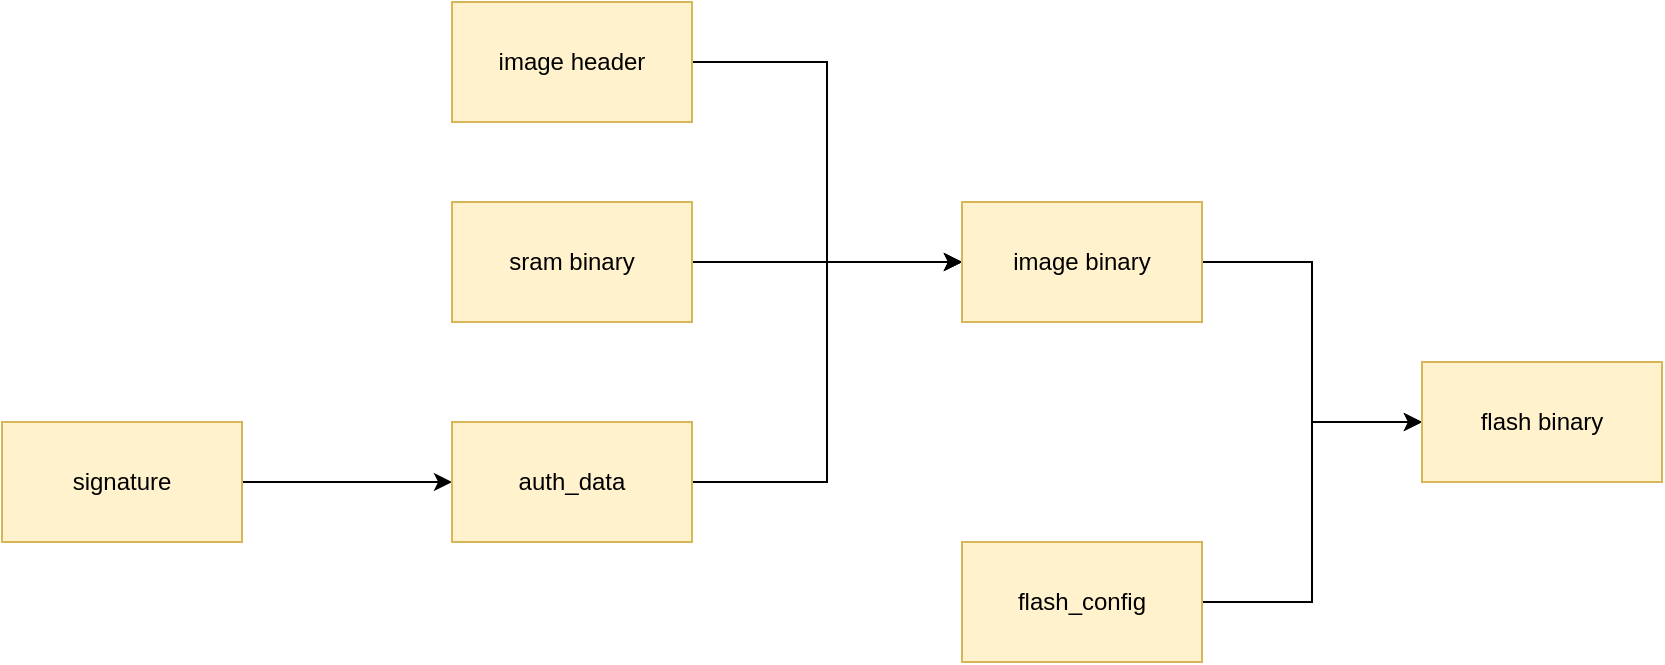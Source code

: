 <mxfile version="26.0.6" pages="3">
  <diagram name="host tool" id="vNKs32PtMG_OeeysRjxX">
    <mxGraphModel dx="1648" dy="909" grid="1" gridSize="10" guides="1" tooltips="1" connect="1" arrows="1" fold="1" page="1" pageScale="1" pageWidth="850" pageHeight="1100" math="0" shadow="0">
      <root>
        <mxCell id="0" />
        <mxCell id="1" parent="0" />
        <mxCell id="hkLPs1jzMx56ZiKRo-bt-9" style="edgeStyle=orthogonalEdgeStyle;rounded=0;orthogonalLoop=1;jettySize=auto;html=1;entryX=0;entryY=0.5;entryDx=0;entryDy=0;" edge="1" parent="1" source="hkLPs1jzMx56ZiKRo-bt-1" target="hkLPs1jzMx56ZiKRo-bt-8">
          <mxGeometry relative="1" as="geometry" />
        </mxCell>
        <mxCell id="hkLPs1jzMx56ZiKRo-bt-1" value="image header" style="rounded=0;whiteSpace=wrap;html=1;fillColor=#fff2cc;strokeColor=#d6b656;" vertex="1" parent="1">
          <mxGeometry x="375" y="360" width="120" height="60" as="geometry" />
        </mxCell>
        <mxCell id="hkLPs1jzMx56ZiKRo-bt-6" style="edgeStyle=orthogonalEdgeStyle;rounded=0;orthogonalLoop=1;jettySize=auto;html=1;entryX=0;entryY=0.5;entryDx=0;entryDy=0;" edge="1" parent="1" source="hkLPs1jzMx56ZiKRo-bt-4" target="hkLPs1jzMx56ZiKRo-bt-5">
          <mxGeometry relative="1" as="geometry" />
        </mxCell>
        <mxCell id="hkLPs1jzMx56ZiKRo-bt-4" value="signature" style="rounded=0;whiteSpace=wrap;html=1;fillColor=#fff2cc;strokeColor=#d6b656;" vertex="1" parent="1">
          <mxGeometry x="150" y="570" width="120" height="60" as="geometry" />
        </mxCell>
        <mxCell id="hkLPs1jzMx56ZiKRo-bt-11" style="edgeStyle=orthogonalEdgeStyle;rounded=0;orthogonalLoop=1;jettySize=auto;html=1;entryX=0;entryY=0.5;entryDx=0;entryDy=0;" edge="1" parent="1" source="hkLPs1jzMx56ZiKRo-bt-5" target="hkLPs1jzMx56ZiKRo-bt-8">
          <mxGeometry relative="1" as="geometry" />
        </mxCell>
        <mxCell id="hkLPs1jzMx56ZiKRo-bt-5" value="auth_data" style="rounded=0;whiteSpace=wrap;html=1;fillColor=#fff2cc;strokeColor=#d6b656;" vertex="1" parent="1">
          <mxGeometry x="375" y="570" width="120" height="60" as="geometry" />
        </mxCell>
        <mxCell id="hkLPs1jzMx56ZiKRo-bt-10" style="edgeStyle=orthogonalEdgeStyle;rounded=0;orthogonalLoop=1;jettySize=auto;html=1;entryX=0;entryY=0.5;entryDx=0;entryDy=0;" edge="1" parent="1" source="hkLPs1jzMx56ZiKRo-bt-7" target="hkLPs1jzMx56ZiKRo-bt-8">
          <mxGeometry relative="1" as="geometry" />
        </mxCell>
        <mxCell id="hkLPs1jzMx56ZiKRo-bt-7" value="sram binary" style="rounded=0;whiteSpace=wrap;html=1;fillColor=#fff2cc;strokeColor=#d6b656;" vertex="1" parent="1">
          <mxGeometry x="375" y="460" width="120" height="60" as="geometry" />
        </mxCell>
        <mxCell id="hkLPs1jzMx56ZiKRo-bt-14" style="edgeStyle=orthogonalEdgeStyle;rounded=0;orthogonalLoop=1;jettySize=auto;html=1;entryX=0;entryY=0.5;entryDx=0;entryDy=0;" edge="1" parent="1" source="hkLPs1jzMx56ZiKRo-bt-8" target="hkLPs1jzMx56ZiKRo-bt-13">
          <mxGeometry relative="1" as="geometry" />
        </mxCell>
        <mxCell id="hkLPs1jzMx56ZiKRo-bt-8" value="image binary" style="rounded=0;whiteSpace=wrap;html=1;fillColor=#fff2cc;strokeColor=#d6b656;" vertex="1" parent="1">
          <mxGeometry x="630" y="460" width="120" height="60" as="geometry" />
        </mxCell>
        <mxCell id="hkLPs1jzMx56ZiKRo-bt-15" style="edgeStyle=orthogonalEdgeStyle;rounded=0;orthogonalLoop=1;jettySize=auto;html=1;entryX=0;entryY=0.5;entryDx=0;entryDy=0;" edge="1" parent="1" source="hkLPs1jzMx56ZiKRo-bt-12" target="hkLPs1jzMx56ZiKRo-bt-13">
          <mxGeometry relative="1" as="geometry" />
        </mxCell>
        <mxCell id="hkLPs1jzMx56ZiKRo-bt-12" value="flash_config" style="rounded=0;whiteSpace=wrap;html=1;fillColor=#fff2cc;strokeColor=#d6b656;" vertex="1" parent="1">
          <mxGeometry x="630" y="630" width="120" height="60" as="geometry" />
        </mxCell>
        <mxCell id="hkLPs1jzMx56ZiKRo-bt-13" value="flash binary" style="rounded=0;whiteSpace=wrap;html=1;fillColor=#fff2cc;strokeColor=#d6b656;" vertex="1" parent="1">
          <mxGeometry x="860" y="540" width="120" height="60" as="geometry" />
        </mxCell>
      </root>
    </mxGraphModel>
  </diagram>
  <diagram id="d1Pj08XiPpf-Fk0OUyw7" name="Page-2">
    <mxGraphModel grid="1" page="1" gridSize="10" guides="1" tooltips="1" connect="1" arrows="1" fold="1" pageScale="1" pageWidth="850" pageHeight="1100" math="0" shadow="0">
      <root>
        <mxCell id="0" />
        <mxCell id="1" parent="0" />
      </root>
    </mxGraphModel>
  </diagram>
  <diagram id="v74BMTSNkPuBPyZ8hmsy" name="Page-3">
    <mxGraphModel grid="1" page="1" gridSize="10" guides="1" tooltips="1" connect="1" arrows="1" fold="1" pageScale="1" pageWidth="850" pageHeight="1100" math="0" shadow="0">
      <root>
        <mxCell id="0" />
        <mxCell id="1" parent="0" />
      </root>
    </mxGraphModel>
  </diagram>
</mxfile>
